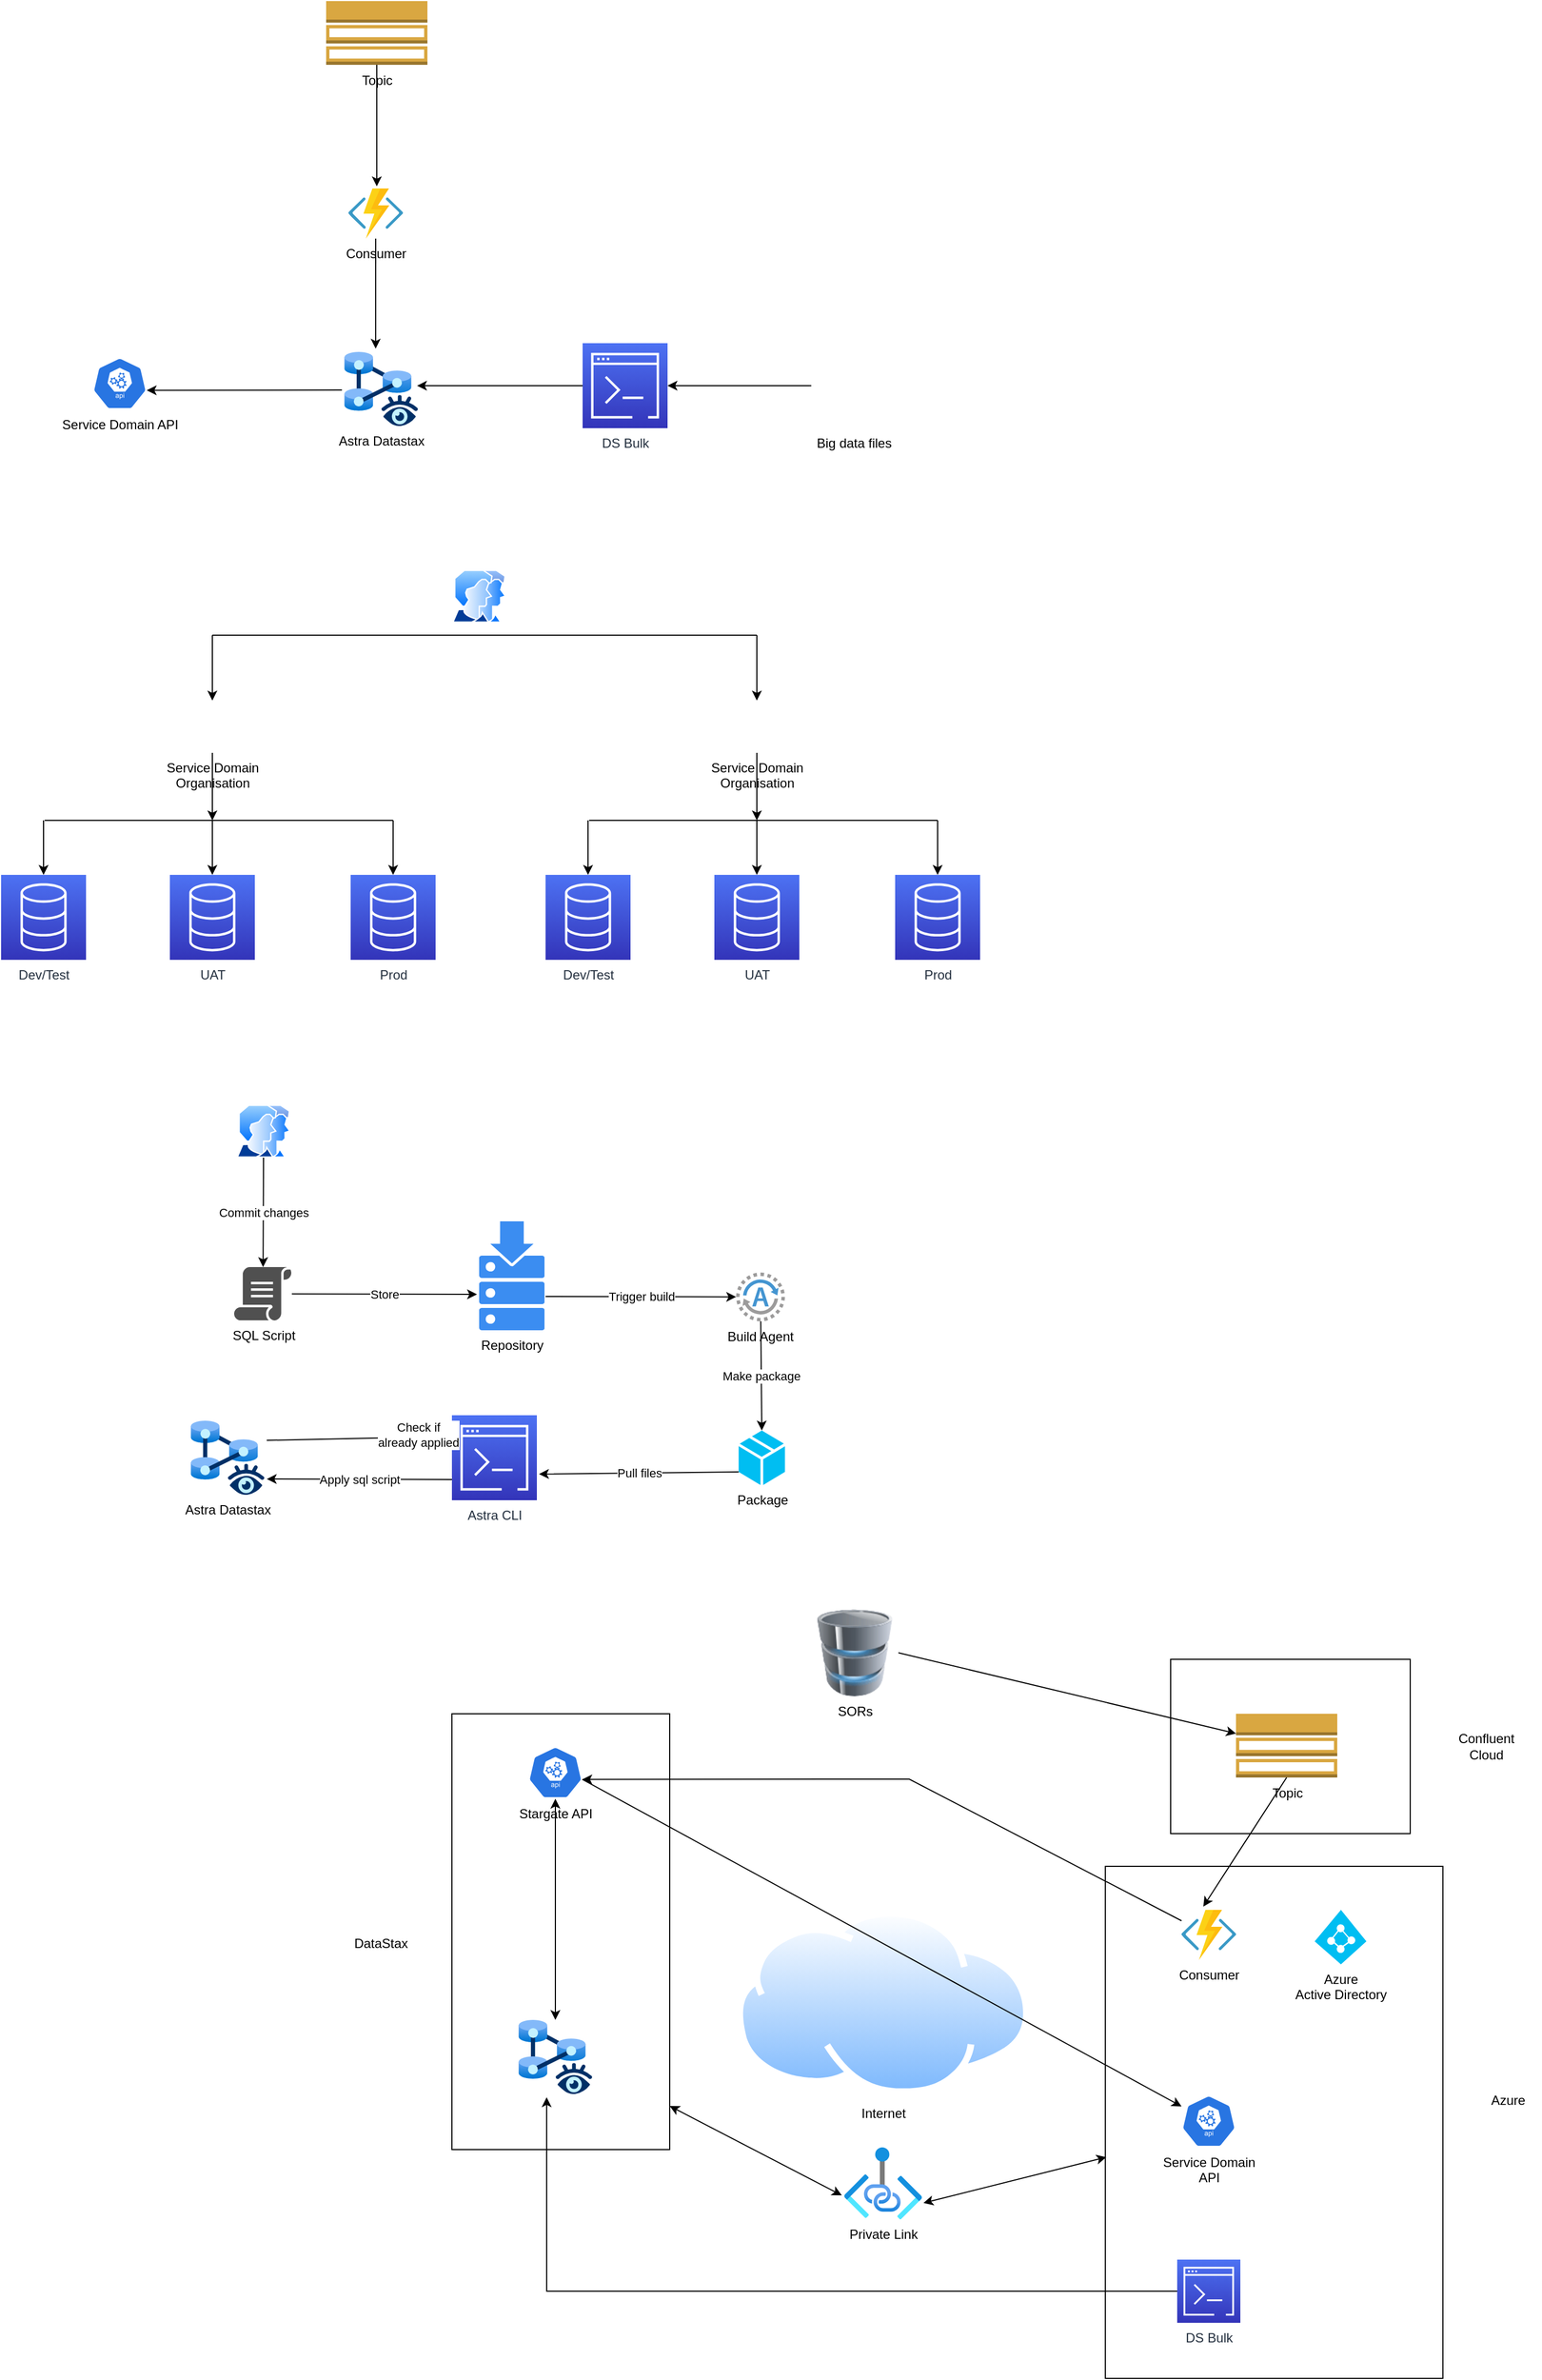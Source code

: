 <mxfile compressed="true" version="21.0.6" type="github"><diagram name="Page-1" id="1WWtFJg5gnQVkGpHGyMK"><mxGraphModel dx="2074" dy="1753" grid="1" gridSize="10" guides="1" tooltips="1" connect="1" arrows="1" fold="1" page="1" pageScale="1" pageWidth="850" pageHeight="1100" math="0" shadow="0"><root><mxCell id="0"/><mxCell id="1" parent="0"/><mxCell id="3eQnTX7OrbTOUSnicE9i-52" value="" style="rounded=0;whiteSpace=wrap;html=1;" parent="1" vertex="1"><mxGeometry x="1090" y="1630" width="310" height="470" as="geometry"/></mxCell><mxCell id="9549YKmKL1O7AeqfVXYR-1" value="Astra Datastax" style="aspect=fixed;html=1;points=[];align=center;image;fontSize=12;image=img/lib/azure2/other/Managed_Instance_Apache_Cassandra.svg;" parent="1" vertex="1"><mxGeometry x="391" y="240" width="68" height="68" as="geometry"/></mxCell><mxCell id="9549YKmKL1O7AeqfVXYR-2" value="DS Bulk" style="sketch=0;points=[[0,0,0],[0.25,0,0],[0.5,0,0],[0.75,0,0],[1,0,0],[0,1,0],[0.25,1,0],[0.5,1,0],[0.75,1,0],[1,1,0],[0,0.25,0],[0,0.5,0],[0,0.75,0],[1,0.25,0],[1,0.5,0],[1,0.75,0]];outlineConnect=0;fontColor=#232F3E;gradientColor=#4D72F3;gradientDirection=north;fillColor=#3334B9;strokeColor=#ffffff;dashed=0;verticalLabelPosition=bottom;verticalAlign=top;align=center;html=1;fontSize=12;fontStyle=0;aspect=fixed;shape=mxgraph.aws4.resourceIcon;resIcon=mxgraph.aws4.command_line_interface;" parent="1" vertex="1"><mxGeometry x="610" y="232" width="78" height="78" as="geometry"/></mxCell><mxCell id="9549YKmKL1O7AeqfVXYR-3" value="Big data files" style="shape=image;html=1;verticalAlign=top;verticalLabelPosition=bottom;labelBackgroundColor=#ffffff;imageAspect=0;aspect=fixed;image=https://cdn3.iconfinder.com/data/icons/cad-database-presentation-spreadsheet-vector-fil-2/512/19-128.png" parent="1" vertex="1"><mxGeometry x="820" y="232" width="78" height="78" as="geometry"/></mxCell><mxCell id="9549YKmKL1O7AeqfVXYR-5" value="" style="endArrow=classic;html=1;rounded=0;entryX=0.985;entryY=0.456;entryDx=0;entryDy=0;entryPerimeter=0;" parent="1" source="9549YKmKL1O7AeqfVXYR-2" target="9549YKmKL1O7AeqfVXYR-1" edge="1"><mxGeometry width="50" height="50" relative="1" as="geometry"><mxPoint x="540" y="400" as="sourcePoint"/><mxPoint x="490" y="280" as="targetPoint"/></mxGeometry></mxCell><mxCell id="9549YKmKL1O7AeqfVXYR-6" value="" style="endArrow=classic;html=1;rounded=0;entryX=1;entryY=0.5;entryDx=0;entryDy=0;entryPerimeter=0;exitX=0;exitY=0.5;exitDx=0;exitDy=0;" parent="1" source="9549YKmKL1O7AeqfVXYR-3" target="9549YKmKL1O7AeqfVXYR-2" edge="1"><mxGeometry width="50" height="50" relative="1" as="geometry"><mxPoint x="720" y="370" as="sourcePoint"/><mxPoint x="770" y="320" as="targetPoint"/></mxGeometry></mxCell><mxCell id="9549YKmKL1O7AeqfVXYR-7" value="Service Domain API" style="sketch=0;html=1;dashed=0;whitespace=wrap;fillColor=#2875E2;strokeColor=#ffffff;points=[[0.005,0.63,0],[0.1,0.2,0],[0.9,0.2,0],[0.5,0,0],[0.995,0.63,0],[0.72,0.99,0],[0.5,1,0],[0.28,0.99,0]];verticalLabelPosition=bottom;align=center;verticalAlign=top;shape=mxgraph.kubernetes.icon;prIcon=api" parent="1" vertex="1"><mxGeometry x="160" y="245" width="50" height="48" as="geometry"/></mxCell><mxCell id="9549YKmKL1O7AeqfVXYR-8" value="" style="endArrow=classic;html=1;rounded=0;exitX=-0.029;exitY=0.515;exitDx=0;exitDy=0;exitPerimeter=0;entryX=0.995;entryY=0.63;entryDx=0;entryDy=0;entryPerimeter=0;" parent="1" source="9549YKmKL1O7AeqfVXYR-1" target="9549YKmKL1O7AeqfVXYR-7" edge="1"><mxGeometry width="50" height="50" relative="1" as="geometry"><mxPoint x="280" y="380" as="sourcePoint"/><mxPoint x="200" y="270" as="targetPoint"/></mxGeometry></mxCell><mxCell id="9549YKmKL1O7AeqfVXYR-9" value="Consumer" style="sketch=0;aspect=fixed;html=1;points=[];align=center;image;fontSize=12;image=img/lib/mscae/Functions.svg;" parent="1" vertex="1"><mxGeometry x="395" y="90" width="50" height="46" as="geometry"/></mxCell><mxCell id="9549YKmKL1O7AeqfVXYR-10" value="" style="endArrow=classic;html=1;rounded=0;entryX=0.52;entryY=-0.043;entryDx=0;entryDy=0;entryPerimeter=0;exitX=0.5;exitY=1;exitDx=0;exitDy=0;exitPerimeter=0;" parent="1" source="9549YKmKL1O7AeqfVXYR-12" target="9549YKmKL1O7AeqfVXYR-9" edge="1"><mxGeometry width="50" height="50" relative="1" as="geometry"><mxPoint x="421" y="-6" as="sourcePoint"/><mxPoint x="610" y="-20" as="targetPoint"/></mxGeometry></mxCell><mxCell id="9549YKmKL1O7AeqfVXYR-11" value="" style="endArrow=classic;html=1;rounded=0;entryX=0.426;entryY=-0.044;entryDx=0;entryDy=0;entryPerimeter=0;" parent="1" source="9549YKmKL1O7AeqfVXYR-9" target="9549YKmKL1O7AeqfVXYR-1" edge="1"><mxGeometry width="50" height="50" relative="1" as="geometry"><mxPoint x="440" y="180" as="sourcePoint"/><mxPoint x="490" y="130" as="targetPoint"/></mxGeometry></mxCell><mxCell id="9549YKmKL1O7AeqfVXYR-12" value="Topic" style="outlineConnect=0;dashed=0;verticalLabelPosition=bottom;verticalAlign=top;align=center;html=1;shape=mxgraph.aws3.topic_2;fillColor=#D9A741;gradientColor=none;" parent="1" vertex="1"><mxGeometry x="374.5" y="-82" width="93" height="58.5" as="geometry"/></mxCell><mxCell id="3eQnTX7OrbTOUSnicE9i-1" value="Service Domain&lt;br&gt;Organisation" style="shape=image;html=1;verticalAlign=top;verticalLabelPosition=bottom;labelBackgroundColor=#ffffff;imageAspect=0;aspect=fixed;image=https://cdn2.iconfinder.com/data/icons/onebit/PNG/network.png" parent="1" vertex="1"><mxGeometry x="246" y="560" width="48" height="48" as="geometry"/></mxCell><mxCell id="3eQnTX7OrbTOUSnicE9i-6" value="UAT" style="sketch=0;points=[[0,0,0],[0.25,0,0],[0.5,0,0],[0.75,0,0],[1,0,0],[0,1,0],[0.25,1,0],[0.5,1,0],[0.75,1,0],[1,1,0],[0,0.25,0],[0,0.5,0],[0,0.75,0],[1,0.25,0],[1,0.5,0],[1,0.75,0]];outlineConnect=0;fontColor=#232F3E;gradientColor=#4D72F3;gradientDirection=north;fillColor=#3334B9;strokeColor=#ffffff;dashed=0;verticalLabelPosition=bottom;verticalAlign=top;align=center;html=1;fontSize=12;fontStyle=0;aspect=fixed;shape=mxgraph.aws4.resourceIcon;resIcon=mxgraph.aws4.database;" parent="1" vertex="1"><mxGeometry x="231" y="720" width="78" height="78" as="geometry"/></mxCell><mxCell id="3eQnTX7OrbTOUSnicE9i-7" value="Prod" style="sketch=0;points=[[0,0,0],[0.25,0,0],[0.5,0,0],[0.75,0,0],[1,0,0],[0,1,0],[0.25,1,0],[0.5,1,0],[0.75,1,0],[1,1,0],[0,0.25,0],[0,0.5,0],[0,0.75,0],[1,0.25,0],[1,0.5,0],[1,0.75,0]];outlineConnect=0;fontColor=#232F3E;gradientColor=#4D72F3;gradientDirection=north;fillColor=#3334B9;strokeColor=#ffffff;dashed=0;verticalLabelPosition=bottom;verticalAlign=top;align=center;html=1;fontSize=12;fontStyle=0;aspect=fixed;shape=mxgraph.aws4.resourceIcon;resIcon=mxgraph.aws4.database;" parent="1" vertex="1"><mxGeometry x="397" y="720" width="78" height="78" as="geometry"/></mxCell><mxCell id="3eQnTX7OrbTOUSnicE9i-8" value="Dev/Test" style="sketch=0;points=[[0,0,0],[0.25,0,0],[0.5,0,0],[0.75,0,0],[1,0,0],[0,1,0],[0.25,1,0],[0.5,1,0],[0.75,1,0],[1,1,0],[0,0.25,0],[0,0.5,0],[0,0.75,0],[1,0.25,0],[1,0.5,0],[1,0.75,0]];outlineConnect=0;fontColor=#232F3E;gradientColor=#4D72F3;gradientDirection=north;fillColor=#3334B9;strokeColor=#ffffff;dashed=0;verticalLabelPosition=bottom;verticalAlign=top;align=center;html=1;fontSize=12;fontStyle=0;aspect=fixed;shape=mxgraph.aws4.resourceIcon;resIcon=mxgraph.aws4.database;" parent="1" vertex="1"><mxGeometry x="76" y="720" width="78" height="78" as="geometry"/></mxCell><mxCell id="3eQnTX7OrbTOUSnicE9i-9" value="" style="endArrow=none;html=1;rounded=0;" parent="1" edge="1"><mxGeometry width="50" height="50" relative="1" as="geometry"><mxPoint x="116" y="670" as="sourcePoint"/><mxPoint x="436" y="670" as="targetPoint"/></mxGeometry></mxCell><mxCell id="3eQnTX7OrbTOUSnicE9i-10" value="" style="endArrow=classic;html=1;rounded=0;entryX=0.5;entryY=0;entryDx=0;entryDy=0;entryPerimeter=0;" parent="1" target="3eQnTX7OrbTOUSnicE9i-7" edge="1"><mxGeometry width="50" height="50" relative="1" as="geometry"><mxPoint x="436" y="670" as="sourcePoint"/><mxPoint x="556" y="630" as="targetPoint"/></mxGeometry></mxCell><mxCell id="3eQnTX7OrbTOUSnicE9i-11" value="" style="endArrow=classic;html=1;rounded=0;entryX=0.5;entryY=0;entryDx=0;entryDy=0;entryPerimeter=0;" parent="1" target="3eQnTX7OrbTOUSnicE9i-8" edge="1"><mxGeometry width="50" height="50" relative="1" as="geometry"><mxPoint x="115" y="670" as="sourcePoint"/><mxPoint x="-4" y="670" as="targetPoint"/></mxGeometry></mxCell><mxCell id="3eQnTX7OrbTOUSnicE9i-12" value="" style="endArrow=classic;html=1;rounded=0;entryX=0.5;entryY=0;entryDx=0;entryDy=0;entryPerimeter=0;" parent="1" target="3eQnTX7OrbTOUSnicE9i-6" edge="1"><mxGeometry width="50" height="50" relative="1" as="geometry"><mxPoint x="270" y="670" as="sourcePoint"/><mxPoint x="426" y="590" as="targetPoint"/></mxGeometry></mxCell><mxCell id="3eQnTX7OrbTOUSnicE9i-13" value="" style="endArrow=classic;html=1;rounded=0;exitX=0.5;exitY=1;exitDx=0;exitDy=0;" parent="1" source="3eQnTX7OrbTOUSnicE9i-1" edge="1"><mxGeometry width="50" height="50" relative="1" as="geometry"><mxPoint x="366" y="620" as="sourcePoint"/><mxPoint x="270" y="670" as="targetPoint"/></mxGeometry></mxCell><mxCell id="3eQnTX7OrbTOUSnicE9i-14" value="" style="aspect=fixed;perimeter=ellipsePerimeter;html=1;align=center;shadow=0;dashed=0;spacingTop=3;image;image=img/lib/active_directory/user_accounts.svg;" parent="1" vertex="1"><mxGeometry x="490" y="440" width="50" height="48.5" as="geometry"/></mxCell><mxCell id="3eQnTX7OrbTOUSnicE9i-15" value="Service Domain&lt;br&gt;Organisation" style="shape=image;html=1;verticalAlign=top;verticalLabelPosition=bottom;labelBackgroundColor=#ffffff;imageAspect=0;aspect=fixed;image=https://cdn2.iconfinder.com/data/icons/onebit/PNG/network.png" parent="1" vertex="1"><mxGeometry x="746" y="560" width="48" height="48" as="geometry"/></mxCell><mxCell id="3eQnTX7OrbTOUSnicE9i-16" value="UAT" style="sketch=0;points=[[0,0,0],[0.25,0,0],[0.5,0,0],[0.75,0,0],[1,0,0],[0,1,0],[0.25,1,0],[0.5,1,0],[0.75,1,0],[1,1,0],[0,0.25,0],[0,0.5,0],[0,0.75,0],[1,0.25,0],[1,0.5,0],[1,0.75,0]];outlineConnect=0;fontColor=#232F3E;gradientColor=#4D72F3;gradientDirection=north;fillColor=#3334B9;strokeColor=#ffffff;dashed=0;verticalLabelPosition=bottom;verticalAlign=top;align=center;html=1;fontSize=12;fontStyle=0;aspect=fixed;shape=mxgraph.aws4.resourceIcon;resIcon=mxgraph.aws4.database;" parent="1" vertex="1"><mxGeometry x="731" y="720" width="78" height="78" as="geometry"/></mxCell><mxCell id="3eQnTX7OrbTOUSnicE9i-17" value="Prod" style="sketch=0;points=[[0,0,0],[0.25,0,0],[0.5,0,0],[0.75,0,0],[1,0,0],[0,1,0],[0.25,1,0],[0.5,1,0],[0.75,1,0],[1,1,0],[0,0.25,0],[0,0.5,0],[0,0.75,0],[1,0.25,0],[1,0.5,0],[1,0.75,0]];outlineConnect=0;fontColor=#232F3E;gradientColor=#4D72F3;gradientDirection=north;fillColor=#3334B9;strokeColor=#ffffff;dashed=0;verticalLabelPosition=bottom;verticalAlign=top;align=center;html=1;fontSize=12;fontStyle=0;aspect=fixed;shape=mxgraph.aws4.resourceIcon;resIcon=mxgraph.aws4.database;" parent="1" vertex="1"><mxGeometry x="897" y="720" width="78" height="78" as="geometry"/></mxCell><mxCell id="3eQnTX7OrbTOUSnicE9i-18" value="Dev/Test" style="sketch=0;points=[[0,0,0],[0.25,0,0],[0.5,0,0],[0.75,0,0],[1,0,0],[0,1,0],[0.25,1,0],[0.5,1,0],[0.75,1,0],[1,1,0],[0,0.25,0],[0,0.5,0],[0,0.75,0],[1,0.25,0],[1,0.5,0],[1,0.75,0]];outlineConnect=0;fontColor=#232F3E;gradientColor=#4D72F3;gradientDirection=north;fillColor=#3334B9;strokeColor=#ffffff;dashed=0;verticalLabelPosition=bottom;verticalAlign=top;align=center;html=1;fontSize=12;fontStyle=0;aspect=fixed;shape=mxgraph.aws4.resourceIcon;resIcon=mxgraph.aws4.database;" parent="1" vertex="1"><mxGeometry x="576" y="720" width="78" height="78" as="geometry"/></mxCell><mxCell id="3eQnTX7OrbTOUSnicE9i-19" value="" style="endArrow=none;html=1;rounded=0;" parent="1" edge="1"><mxGeometry width="50" height="50" relative="1" as="geometry"><mxPoint x="616" y="670" as="sourcePoint"/><mxPoint x="936" y="670" as="targetPoint"/></mxGeometry></mxCell><mxCell id="3eQnTX7OrbTOUSnicE9i-20" value="" style="endArrow=classic;html=1;rounded=0;entryX=0.5;entryY=0;entryDx=0;entryDy=0;entryPerimeter=0;" parent="1" target="3eQnTX7OrbTOUSnicE9i-17" edge="1"><mxGeometry width="50" height="50" relative="1" as="geometry"><mxPoint x="936" y="670" as="sourcePoint"/><mxPoint x="1056" y="630" as="targetPoint"/></mxGeometry></mxCell><mxCell id="3eQnTX7OrbTOUSnicE9i-21" value="" style="endArrow=classic;html=1;rounded=0;entryX=0.5;entryY=0;entryDx=0;entryDy=0;entryPerimeter=0;" parent="1" target="3eQnTX7OrbTOUSnicE9i-18" edge="1"><mxGeometry width="50" height="50" relative="1" as="geometry"><mxPoint x="615" y="670" as="sourcePoint"/><mxPoint x="496" y="670" as="targetPoint"/></mxGeometry></mxCell><mxCell id="3eQnTX7OrbTOUSnicE9i-22" value="" style="endArrow=classic;html=1;rounded=0;entryX=0.5;entryY=0;entryDx=0;entryDy=0;entryPerimeter=0;" parent="1" target="3eQnTX7OrbTOUSnicE9i-16" edge="1"><mxGeometry width="50" height="50" relative="1" as="geometry"><mxPoint x="770" y="670" as="sourcePoint"/><mxPoint x="926" y="590" as="targetPoint"/></mxGeometry></mxCell><mxCell id="3eQnTX7OrbTOUSnicE9i-23" value="" style="endArrow=classic;html=1;rounded=0;exitX=0.5;exitY=1;exitDx=0;exitDy=0;" parent="1" source="3eQnTX7OrbTOUSnicE9i-15" edge="1"><mxGeometry width="50" height="50" relative="1" as="geometry"><mxPoint x="866" y="620" as="sourcePoint"/><mxPoint x="770" y="670" as="targetPoint"/></mxGeometry></mxCell><mxCell id="3eQnTX7OrbTOUSnicE9i-24" value="" style="endArrow=none;html=1;rounded=0;" parent="1" edge="1"><mxGeometry width="50" height="50" relative="1" as="geometry"><mxPoint x="270" y="500" as="sourcePoint"/><mxPoint x="770" y="500" as="targetPoint"/></mxGeometry></mxCell><mxCell id="3eQnTX7OrbTOUSnicE9i-25" value="" style="endArrow=classic;html=1;rounded=0;entryX=0.5;entryY=0;entryDx=0;entryDy=0;" parent="1" target="3eQnTX7OrbTOUSnicE9i-1" edge="1"><mxGeometry width="50" height="50" relative="1" as="geometry"><mxPoint x="270" y="500" as="sourcePoint"/><mxPoint x="530" y="570" as="targetPoint"/></mxGeometry></mxCell><mxCell id="3eQnTX7OrbTOUSnicE9i-26" value="" style="endArrow=classic;html=1;rounded=0;entryX=0.5;entryY=0;entryDx=0;entryDy=0;" parent="1" target="3eQnTX7OrbTOUSnicE9i-15" edge="1"><mxGeometry width="50" height="50" relative="1" as="geometry"><mxPoint x="770" y="500" as="sourcePoint"/><mxPoint x="650" y="530" as="targetPoint"/></mxGeometry></mxCell><mxCell id="3eQnTX7OrbTOUSnicE9i-32" value="Repository" style="sketch=0;html=1;aspect=fixed;strokeColor=none;shadow=0;fillColor=#3B8DF1;verticalAlign=top;labelPosition=center;verticalLabelPosition=bottom;shape=mxgraph.gcp2.repository" parent="1" vertex="1"><mxGeometry x="515" y="1038" width="60" height="100" as="geometry"/></mxCell><mxCell id="3eQnTX7OrbTOUSnicE9i-33" value="" style="aspect=fixed;perimeter=ellipsePerimeter;html=1;align=center;shadow=0;dashed=0;spacingTop=3;image;image=img/lib/active_directory/user_accounts.svg;" parent="1" vertex="1"><mxGeometry x="292" y="931" width="50" height="48.5" as="geometry"/></mxCell><mxCell id="3eQnTX7OrbTOUSnicE9i-34" value="SQL Script" style="sketch=0;pointerEvents=1;shadow=0;dashed=0;html=1;strokeColor=none;fillColor=#505050;labelPosition=center;verticalLabelPosition=bottom;verticalAlign=top;outlineConnect=0;align=center;shape=mxgraph.office.concepts.script;" parent="1" vertex="1"><mxGeometry x="290" y="1080" width="53" height="49" as="geometry"/></mxCell><mxCell id="3eQnTX7OrbTOUSnicE9i-40" value="Astra Datastax" style="aspect=fixed;html=1;points=[];align=center;image;fontSize=12;image=img/lib/azure2/other/Managed_Instance_Apache_Cassandra.svg;" parent="1" vertex="1"><mxGeometry x="250" y="1221" width="68" height="68" as="geometry"/></mxCell><mxCell id="3eQnTX7OrbTOUSnicE9i-42" value="Astra CLI" style="sketch=0;points=[[0,0,0],[0.25,0,0],[0.5,0,0],[0.75,0,0],[1,0,0],[0,1,0],[0.25,1,0],[0.5,1,0],[0.75,1,0],[1,1,0],[0,0.25,0],[0,0.5,0],[0,0.75,0],[1,0.25,0],[1,0.5,0],[1,0.75,0]];outlineConnect=0;fontColor=#232F3E;gradientColor=#4D72F3;gradientDirection=north;fillColor=#3334B9;strokeColor=#ffffff;dashed=0;verticalLabelPosition=bottom;verticalAlign=top;align=center;html=1;fontSize=12;fontStyle=0;aspect=fixed;shape=mxgraph.aws4.resourceIcon;resIcon=mxgraph.aws4.command_line_interface;" parent="1" vertex="1"><mxGeometry x="490" y="1216" width="78" height="78" as="geometry"/></mxCell><mxCell id="3eQnTX7OrbTOUSnicE9i-43" value="Commit changes" style="endArrow=classic;html=1;rounded=0;exitX=0.5;exitY=1;exitDx=0;exitDy=0;" parent="1" source="3eQnTX7OrbTOUSnicE9i-33" target="3eQnTX7OrbTOUSnicE9i-34" edge="1"><mxGeometry width="50" height="50" relative="1" as="geometry"><mxPoint x="166" y="1130" as="sourcePoint"/><mxPoint x="216" y="1080" as="targetPoint"/></mxGeometry></mxCell><mxCell id="3eQnTX7OrbTOUSnicE9i-44" value="Store" style="endArrow=classic;html=1;rounded=0;entryX=-0.033;entryY=0.67;entryDx=0;entryDy=0;entryPerimeter=0;" parent="1" source="3eQnTX7OrbTOUSnicE9i-34" target="3eQnTX7OrbTOUSnicE9i-32" edge="1"><mxGeometry width="50" height="50" relative="1" as="geometry"><mxPoint x="406" y="1120" as="sourcePoint"/><mxPoint x="456" y="1070" as="targetPoint"/></mxGeometry></mxCell><mxCell id="3eQnTX7OrbTOUSnicE9i-48" value="Apply sql script" style="endArrow=classic;html=1;rounded=0;entryX=1.029;entryY=0.787;entryDx=0;entryDy=0;entryPerimeter=0;" parent="1" target="3eQnTX7OrbTOUSnicE9i-40" edge="1"><mxGeometry width="50" height="50" relative="1" as="geometry"><mxPoint x="490" y="1275" as="sourcePoint"/><mxPoint x="1369.5" y="1209" as="targetPoint"/></mxGeometry></mxCell><mxCell id="3eQnTX7OrbTOUSnicE9i-51" value="Azure&lt;br&gt;Active Directory" style="verticalLabelPosition=bottom;html=1;verticalAlign=top;align=center;strokeColor=none;fillColor=#00BEF2;shape=mxgraph.azure.azure_active_directory;" parent="1" vertex="1"><mxGeometry x="1282.25" y="1670" width="47.5" height="50" as="geometry"/></mxCell><mxCell id="3eQnTX7OrbTOUSnicE9i-53" value="Internet" style="aspect=fixed;perimeter=ellipsePerimeter;html=1;align=center;shadow=0;dashed=0;spacingTop=3;image;image=img/lib/active_directory/internet_cloud.svg;" parent="1" vertex="1"><mxGeometry x="751" y="1670" width="269.84" height="170" as="geometry"/></mxCell><mxCell id="3eQnTX7OrbTOUSnicE9i-54" value="Private Link" style="aspect=fixed;html=1;points=[];align=center;image;fontSize=12;image=img/lib/azure2/networking/Private_Link.svg;" parent="1" vertex="1"><mxGeometry x="849.92" y="1888" width="72" height="66" as="geometry"/></mxCell><mxCell id="3eQnTX7OrbTOUSnicE9i-56" value="" style="rounded=0;whiteSpace=wrap;html=1;" parent="1" vertex="1"><mxGeometry x="490" y="1490" width="200" height="400" as="geometry"/></mxCell><mxCell id="3eQnTX7OrbTOUSnicE9i-57" value="" style="aspect=fixed;html=1;points=[];align=center;image;fontSize=12;image=img/lib/azure2/other/Managed_Instance_Apache_Cassandra.svg;" parent="1" vertex="1"><mxGeometry x="551" y="1771" width="68" height="68" as="geometry"/></mxCell><mxCell id="3eQnTX7OrbTOUSnicE9i-62" value="Build Agent" style="shadow=0;dashed=0;html=1;strokeColor=none;fillColor=#4495D1;labelPosition=center;verticalLabelPosition=bottom;verticalAlign=top;align=center;outlineConnect=0;shape=mxgraph.veeam.2d.agent;pointerEvents=1;" parent="1" vertex="1"><mxGeometry x="751" y="1085" width="44.8" height="44.8" as="geometry"/></mxCell><mxCell id="3eQnTX7OrbTOUSnicE9i-63" value="Package" style="verticalLabelPosition=bottom;html=1;verticalAlign=top;align=center;strokeColor=none;fillColor=#00BEF2;shape=mxgraph.azure.cloud_service_package_file;" parent="1" vertex="1"><mxGeometry x="753.3" y="1230" width="42.5" height="50" as="geometry"/></mxCell><mxCell id="3eQnTX7OrbTOUSnicE9i-64" value="Trigger build" style="endArrow=classic;html=1;rounded=0;exitX=1.017;exitY=0.69;exitDx=0;exitDy=0;exitPerimeter=0;" parent="1" source="3eQnTX7OrbTOUSnicE9i-32" target="3eQnTX7OrbTOUSnicE9i-62" edge="1"><mxGeometry width="50" height="50" relative="1" as="geometry"><mxPoint x="626" y="1100" as="sourcePoint"/><mxPoint x="676" y="1050" as="targetPoint"/></mxGeometry></mxCell><mxCell id="3eQnTX7OrbTOUSnicE9i-65" value="Make package" style="endArrow=classic;html=1;rounded=0;entryX=0.5;entryY=0;entryDx=0;entryDy=0;entryPerimeter=0;" parent="1" source="3eQnTX7OrbTOUSnicE9i-62" target="3eQnTX7OrbTOUSnicE9i-63" edge="1"><mxGeometry width="50" height="50" relative="1" as="geometry"><mxPoint x="780" y="1152" as="sourcePoint"/><mxPoint x="955" y="1152" as="targetPoint"/></mxGeometry></mxCell><mxCell id="3eQnTX7OrbTOUSnicE9i-66" value="Pull files" style="endArrow=classic;html=1;rounded=0;exitX=0;exitY=0.76;exitDx=0;exitDy=0;exitPerimeter=0;" parent="1" source="3eQnTX7OrbTOUSnicE9i-63" edge="1"><mxGeometry width="50" height="50" relative="1" as="geometry"><mxPoint x="596" y="1127" as="sourcePoint"/><mxPoint x="570" y="1270" as="targetPoint"/><Array as="points"/></mxGeometry></mxCell><mxCell id="3eQnTX7OrbTOUSnicE9i-70" value="" style="endArrow=classic;html=1;rounded=0;entryX=0;entryY=0.25;entryDx=0;entryDy=0;entryPerimeter=0;exitX=1.029;exitY=0.265;exitDx=0;exitDy=0;exitPerimeter=0;" parent="1" source="3eQnTX7OrbTOUSnicE9i-40" target="3eQnTX7OrbTOUSnicE9i-42" edge="1"><mxGeometry width="50" height="50" relative="1" as="geometry"><mxPoint x="350" y="1210" as="sourcePoint"/><mxPoint x="1230" y="1080" as="targetPoint"/></mxGeometry></mxCell><mxCell id="3eQnTX7OrbTOUSnicE9i-71" value="Check if&lt;br&gt;already applied" style="edgeLabel;html=1;align=center;verticalAlign=middle;resizable=0;points=[];" parent="3eQnTX7OrbTOUSnicE9i-70" vertex="1" connectable="0"><mxGeometry x="0.327" y="3" relative="1" as="geometry"><mxPoint x="26" as="offset"/></mxGeometry></mxCell><mxCell id="EljrksEbfCq84tZ1xXF3-1" value="Stargate API" style="sketch=0;html=1;dashed=0;whitespace=wrap;fillColor=#2875E2;strokeColor=#ffffff;points=[[0.005,0.63,0],[0.1,0.2,0],[0.9,0.2,0],[0.5,0,0],[0.995,0.63,0],[0.72,0.99,0],[0.5,1,0],[0.28,0.99,0]];verticalLabelPosition=bottom;align=center;verticalAlign=top;shape=mxgraph.kubernetes.icon;prIcon=api" vertex="1" parent="1"><mxGeometry x="560" y="1520" width="50" height="48" as="geometry"/></mxCell><mxCell id="EljrksEbfCq84tZ1xXF3-2" value="Service Domain&lt;br&gt;API" style="sketch=0;html=1;dashed=0;whitespace=wrap;fillColor=#2875E2;strokeColor=#ffffff;points=[[0.005,0.63,0],[0.1,0.2,0],[0.9,0.2,0],[0.5,0,0],[0.995,0.63,0],[0.72,0.99,0],[0.5,1,0],[0.28,0.99,0]];verticalLabelPosition=bottom;align=center;verticalAlign=top;shape=mxgraph.kubernetes.icon;prIcon=api" vertex="1" parent="1"><mxGeometry x="1160" y="1840" width="50" height="48" as="geometry"/></mxCell><mxCell id="EljrksEbfCq84tZ1xXF3-3" value="" style="endArrow=classic;html=1;rounded=0;exitX=0.995;exitY=0.63;exitDx=0;exitDy=0;exitPerimeter=0;" edge="1" parent="1" source="EljrksEbfCq84tZ1xXF3-1" target="EljrksEbfCq84tZ1xXF3-2"><mxGeometry width="50" height="50" relative="1" as="geometry"><mxPoint x="870" y="1830" as="sourcePoint"/><mxPoint x="920" y="1780" as="targetPoint"/></mxGeometry></mxCell><mxCell id="EljrksEbfCq84tZ1xXF3-5" value="" style="rounded=0;whiteSpace=wrap;html=1;" vertex="1" parent="1"><mxGeometry x="1150" y="1440" width="220" height="160" as="geometry"/></mxCell><mxCell id="EljrksEbfCq84tZ1xXF3-6" value="Consumer" style="sketch=0;aspect=fixed;html=1;points=[];align=center;image;fontSize=12;image=img/lib/mscae/Functions.svg;" vertex="1" parent="1"><mxGeometry x="1160" y="1670" width="50" height="46" as="geometry"/></mxCell><mxCell id="EljrksEbfCq84tZ1xXF3-7" value="Topic" style="outlineConnect=0;dashed=0;verticalLabelPosition=bottom;verticalAlign=top;align=center;html=1;shape=mxgraph.aws3.topic_2;fillColor=#D9A741;gradientColor=none;" vertex="1" parent="1"><mxGeometry x="1210" y="1490" width="93" height="58.5" as="geometry"/></mxCell><mxCell id="EljrksEbfCq84tZ1xXF3-8" value="" style="endArrow=classic;html=1;rounded=0;entryX=0.4;entryY=-0.065;entryDx=0;entryDy=0;entryPerimeter=0;exitX=0.5;exitY=1;exitDx=0;exitDy=0;exitPerimeter=0;" edge="1" parent="1" source="EljrksEbfCq84tZ1xXF3-7" target="EljrksEbfCq84tZ1xXF3-6"><mxGeometry width="50" height="50" relative="1" as="geometry"><mxPoint x="1470" y="1580" as="sourcePoint"/><mxPoint x="1520" y="1530" as="targetPoint"/></mxGeometry></mxCell><mxCell id="EljrksEbfCq84tZ1xXF3-9" value="" style="endArrow=classic;html=1;rounded=0;entryX=0.995;entryY=0.63;entryDx=0;entryDy=0;entryPerimeter=0;" edge="1" parent="1" source="EljrksEbfCq84tZ1xXF3-6" target="EljrksEbfCq84tZ1xXF3-1"><mxGeometry width="50" height="50" relative="1" as="geometry"><mxPoint x="980" y="1750" as="sourcePoint"/><mxPoint x="1030" y="1700" as="targetPoint"/><Array as="points"><mxPoint x="910" y="1550"/></Array></mxGeometry></mxCell><mxCell id="EljrksEbfCq84tZ1xXF3-11" style="edgeStyle=orthogonalEdgeStyle;rounded=0;orthogonalLoop=1;jettySize=auto;html=1;exitX=0.5;exitY=1;exitDx=0;exitDy=0;" edge="1" parent="1" source="3eQnTX7OrbTOUSnicE9i-56" target="3eQnTX7OrbTOUSnicE9i-56"><mxGeometry relative="1" as="geometry"/></mxCell><mxCell id="EljrksEbfCq84tZ1xXF3-13" value="" style="endArrow=classic;html=1;rounded=0;exitX=1;exitY=0.5;exitDx=0;exitDy=0;" edge="1" parent="1" source="EljrksEbfCq84tZ1xXF3-25" target="EljrksEbfCq84tZ1xXF3-7"><mxGeometry width="50" height="50" relative="1" as="geometry"><mxPoint x="955" y="1448" as="sourcePoint"/><mxPoint x="980" y="1390" as="targetPoint"/></mxGeometry></mxCell><mxCell id="EljrksEbfCq84tZ1xXF3-16" value="" style="endArrow=classic;startArrow=classic;html=1;rounded=0;entryX=0.5;entryY=1;entryDx=0;entryDy=0;entryPerimeter=0;" edge="1" parent="1" source="3eQnTX7OrbTOUSnicE9i-57" target="EljrksEbfCq84tZ1xXF3-1"><mxGeometry width="50" height="50" relative="1" as="geometry"><mxPoint x="540" y="1720" as="sourcePoint"/><mxPoint x="590" y="1670" as="targetPoint"/></mxGeometry></mxCell><mxCell id="EljrksEbfCq84tZ1xXF3-17" value="DS Bulk" style="sketch=0;points=[[0,0,0],[0.25,0,0],[0.5,0,0],[0.75,0,0],[1,0,0],[0,1,0],[0.25,1,0],[0.5,1,0],[0.75,1,0],[1,1,0],[0,0.25,0],[0,0.5,0],[0,0.75,0],[1,0.25,0],[1,0.5,0],[1,0.75,0]];outlineConnect=0;fontColor=#232F3E;gradientColor=#4D72F3;gradientDirection=north;fillColor=#3334B9;strokeColor=#ffffff;dashed=0;verticalLabelPosition=bottom;verticalAlign=top;align=center;html=1;fontSize=12;fontStyle=0;aspect=fixed;shape=mxgraph.aws4.resourceIcon;resIcon=mxgraph.aws4.command_line_interface;" vertex="1" parent="1"><mxGeometry x="1156" y="1991" width="58" height="58" as="geometry"/></mxCell><mxCell id="EljrksEbfCq84tZ1xXF3-18" value="" style="endArrow=classic;html=1;rounded=0;exitX=0;exitY=0.5;exitDx=0;exitDy=0;exitPerimeter=0;entryX=0.382;entryY=1.044;entryDx=0;entryDy=0;entryPerimeter=0;" edge="1" parent="1" source="EljrksEbfCq84tZ1xXF3-17" target="3eQnTX7OrbTOUSnicE9i-57"><mxGeometry width="50" height="50" relative="1" as="geometry"><mxPoint x="900" y="1950" as="sourcePoint"/><mxPoint x="950" y="1900" as="targetPoint"/><Array as="points"><mxPoint x="577" y="2020"/></Array></mxGeometry></mxCell><mxCell id="EljrksEbfCq84tZ1xXF3-20" value="Azure" style="text;html=1;strokeColor=none;fillColor=none;align=center;verticalAlign=middle;whiteSpace=wrap;rounded=0;" vertex="1" parent="1"><mxGeometry x="1430" y="1830" width="60" height="30" as="geometry"/></mxCell><mxCell id="EljrksEbfCq84tZ1xXF3-21" value="DataStax" style="text;html=1;strokeColor=none;fillColor=none;align=center;verticalAlign=middle;whiteSpace=wrap;rounded=0;" vertex="1" parent="1"><mxGeometry x="395" y="1686" width="60" height="30" as="geometry"/></mxCell><mxCell id="EljrksEbfCq84tZ1xXF3-22" value="Confluent Cloud" style="text;html=1;strokeColor=none;fillColor=none;align=center;verticalAlign=middle;whiteSpace=wrap;rounded=0;" vertex="1" parent="1"><mxGeometry x="1410" y="1505" width="60" height="30" as="geometry"/></mxCell><mxCell id="EljrksEbfCq84tZ1xXF3-23" value="" style="endArrow=classic;startArrow=classic;html=1;rounded=0;entryX=0.003;entryY=0.568;entryDx=0;entryDy=0;entryPerimeter=0;exitX=1.015;exitY=0.773;exitDx=0;exitDy=0;exitPerimeter=0;" edge="1" parent="1" source="3eQnTX7OrbTOUSnicE9i-54" target="3eQnTX7OrbTOUSnicE9i-52"><mxGeometry width="50" height="50" relative="1" as="geometry"><mxPoint x="970" y="1930" as="sourcePoint"/><mxPoint x="1020" y="1880" as="targetPoint"/></mxGeometry></mxCell><mxCell id="EljrksEbfCq84tZ1xXF3-24" value="" style="endArrow=classic;startArrow=classic;html=1;rounded=0;entryX=-0.027;entryY=0.667;entryDx=0;entryDy=0;entryPerimeter=0;exitX=1;exitY=0.9;exitDx=0;exitDy=0;exitPerimeter=0;" edge="1" parent="1" source="3eQnTX7OrbTOUSnicE9i-56" target="3eQnTX7OrbTOUSnicE9i-54"><mxGeometry width="50" height="50" relative="1" as="geometry"><mxPoint x="740" y="1950" as="sourcePoint"/><mxPoint x="790" y="1900" as="targetPoint"/></mxGeometry></mxCell><mxCell id="EljrksEbfCq84tZ1xXF3-25" value="SORs" style="image;html=1;image=img/lib/clip_art/computers/Database_128x128.png" vertex="1" parent="1"><mxGeometry x="820" y="1394" width="80" height="80" as="geometry"/></mxCell></root></mxGraphModel></diagram></mxfile>